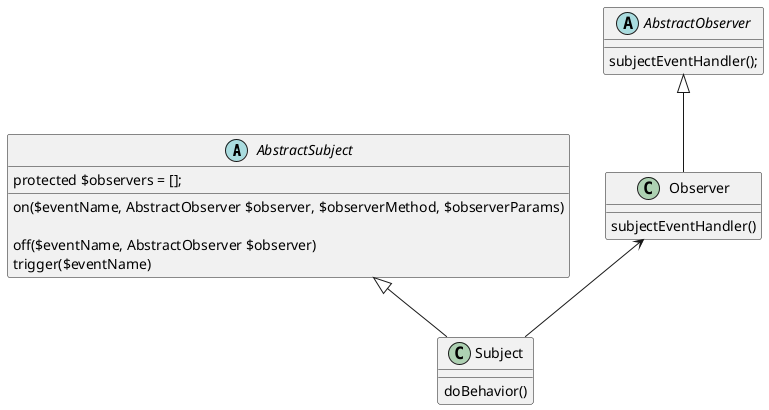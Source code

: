 @startuml

abstract class AbstractSubject
{
    protected $observers = [];

    on($eventName, AbstractObserver $observer, $observerMethod, $observerParams)

    off($eventName, AbstractObserver $observer)
    trigger($eventName)
}

class Subject extends  AbstractSubject
{
    doBehavior()
}

abstract class AbstractObserver
{
    subjectEventHandler();
}

class Observer extends AbstractObserver
{
    subjectEventHandler()

}

Observer <-- Subject

@enduml